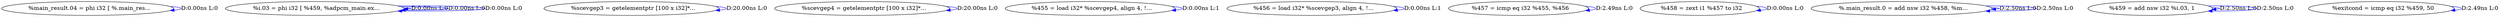 digraph {
Node0x37d4d40[label="  %main_result.04 = phi i32 [ %.main_res..."];
Node0x37d4d40 -> Node0x37d4d40[label="D:0.00ns L:0",color=blue];
Node0x37d4e20[label="  %i.03 = phi i32 [ %459, %adpcm_main.ex..."];
Node0x37d4e20 -> Node0x37d4e20[label="D:0.00ns L:0",color=blue];
Node0x37d4e20 -> Node0x37d4e20[label="D:0.00ns L:0",color=blue];
Node0x37d4e20 -> Node0x37d4e20[label="D:0.00ns L:0",color=blue];
Node0x37d4f00[label="  %scevgep3 = getelementptr [100 x i32]*..."];
Node0x37d4f00 -> Node0x37d4f00[label="D:20.00ns L:0",color=blue];
Node0x37d5020[label="  %scevgep4 = getelementptr [100 x i32]*..."];
Node0x37d5020 -> Node0x37d5020[label="D:20.00ns L:0",color=blue];
Node0x37d5100[label="  %455 = load i32* %scevgep4, align 4, !..."];
Node0x37d5100 -> Node0x37d5100[label="D:0.00ns L:1",color=blue];
Node0x37d51e0[label="  %456 = load i32* %scevgep3, align 4, !..."];
Node0x37d51e0 -> Node0x37d51e0[label="D:0.00ns L:1",color=blue];
Node0x37d5320[label="  %457 = icmp eq i32 %455, %456"];
Node0x37d5320 -> Node0x37d5320[label="D:2.49ns L:0",color=blue];
Node0x37d5440[label="  %458 = zext i1 %457 to i32"];
Node0x37d5440 -> Node0x37d5440[label="D:0.00ns L:0",color=blue];
Node0x37d5520[label="  %.main_result.0 = add nsw i32 %458, %m..."];
Node0x37d5520 -> Node0x37d5520[label="D:2.50ns L:0",color=blue];
Node0x37d5520 -> Node0x37d5520[label="D:2.50ns L:0",color=blue];
Node0x37d5600[label="  %459 = add nsw i32 %i.03, 1"];
Node0x37d5600 -> Node0x37d5600[label="D:2.50ns L:0",color=blue];
Node0x37d5600 -> Node0x37d5600[label="D:2.50ns L:0",color=blue];
Node0x37d56e0[label="  %exitcond = icmp eq i32 %459, 50"];
Node0x37d56e0 -> Node0x37d56e0[label="D:2.49ns L:0",color=blue];
}
